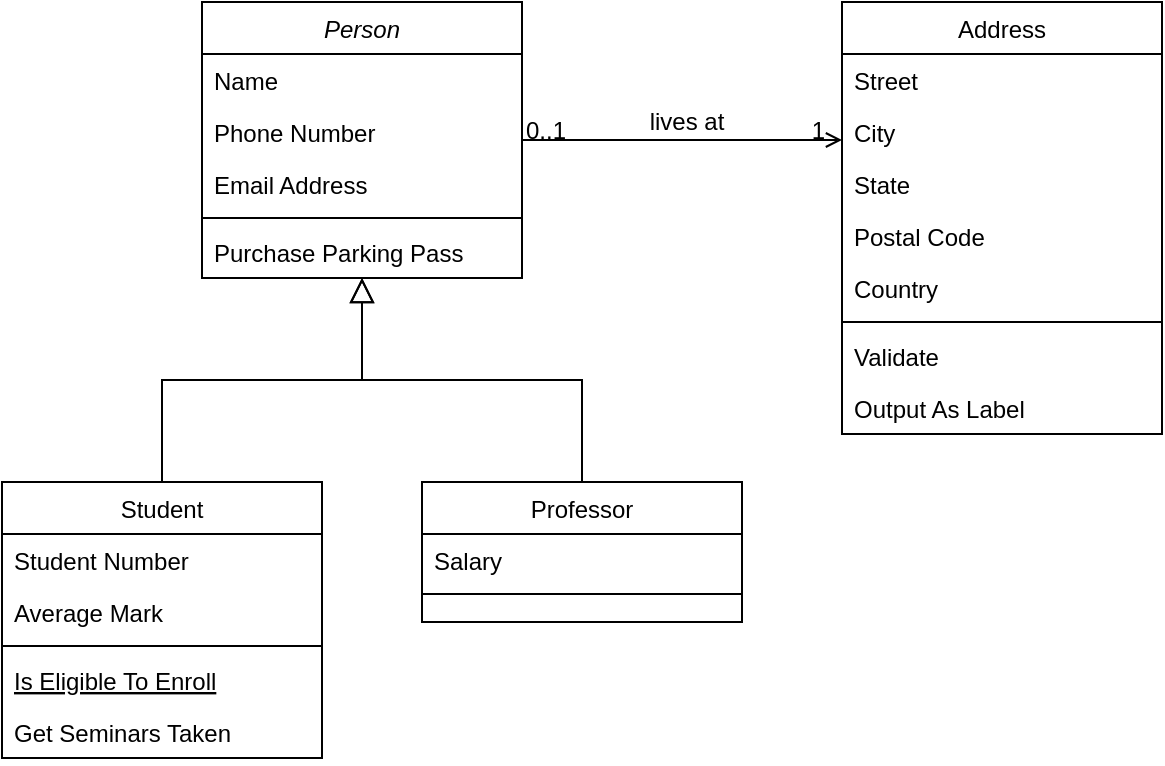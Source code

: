 <mxfile version="15.5.1" type="github"><diagram id="5zGxeqizgAzGq1J2nEJh" name="Page-1"><mxGraphModel dx="1038" dy="579" grid="1" gridSize="10" guides="1" tooltips="1" connect="1" arrows="1" fold="0" page="1" pageScale="1" pageWidth="826" pageHeight="1169" background="#ffffff" math="0" shadow="0"><root><mxCell id="0"/><mxCell id="1" parent="0"/><mxCell id="22" value="Person" style="swimlane;fontStyle=2;align=center;verticalAlign=top;childLayout=stackLayout;horizontal=1;startSize=26;horizontalStack=0;resizeParent=1;resizeLast=0;collapsible=1;marginBottom=0;swimlaneFillColor=#ffffff;rounded=0;shadow=0;strokeWidth=1;" parent="1" vertex="1"><mxGeometry x="210" y="190" width="160" height="138" as="geometry"/></mxCell><mxCell id="23" value="Name" style="text;strokeColor=none;fillColor=none;align=left;verticalAlign=top;spacingLeft=4;spacingRight=4;overflow=hidden;rotatable=0;points=[[0,0.5],[1,0.5]];portConstraint=eastwest;" parent="22" vertex="1"><mxGeometry y="26" width="160" height="26" as="geometry"/></mxCell><mxCell id="26" value="Phone Number" style="text;strokeColor=none;fillColor=none;align=left;verticalAlign=top;spacingLeft=4;spacingRight=4;overflow=hidden;rotatable=0;points=[[0,0.5],[1,0.5]];portConstraint=eastwest;rounded=0;shadow=0;html=0;" parent="22" vertex="1"><mxGeometry y="52" width="160" height="26" as="geometry"/></mxCell><mxCell id="27" value="Email Address" style="text;strokeColor=none;fillColor=none;align=left;verticalAlign=top;spacingLeft=4;spacingRight=4;overflow=hidden;rotatable=0;points=[[0,0.5],[1,0.5]];portConstraint=eastwest;rounded=0;shadow=0;html=0;" parent="22" vertex="1"><mxGeometry y="78" width="160" height="26" as="geometry"/></mxCell><mxCell id="24" value="" style="line;html=1;strokeWidth=1;fillColor=none;align=left;verticalAlign=middle;spacingTop=-1;spacingLeft=3;spacingRight=3;rotatable=0;labelPosition=right;points=[];portConstraint=eastwest;" parent="22" vertex="1"><mxGeometry y="104" width="160" height="8" as="geometry"/></mxCell><mxCell id="25" value="Purchase Parking Pass" style="text;strokeColor=none;fillColor=none;align=left;verticalAlign=top;spacingLeft=4;spacingRight=4;overflow=hidden;rotatable=0;points=[[0,0.5],[1,0.5]];portConstraint=eastwest;" parent="22" vertex="1"><mxGeometry y="112" width="160" height="26" as="geometry"/></mxCell><mxCell id="28" value="Student" style="swimlane;fontStyle=0;align=center;verticalAlign=top;childLayout=stackLayout;horizontal=1;startSize=26;horizontalStack=0;resizeParent=1;resizeLast=0;collapsible=1;marginBottom=0;swimlaneFillColor=#ffffff;rounded=0;shadow=0;strokeWidth=1;" parent="1" vertex="1"><mxGeometry x="110" y="430" width="160" height="138" as="geometry"/></mxCell><mxCell id="29" value="Student Number" style="text;strokeColor=none;fillColor=none;align=left;verticalAlign=top;spacingLeft=4;spacingRight=4;overflow=hidden;rotatable=0;points=[[0,0.5],[1,0.5]];portConstraint=eastwest;" parent="28" vertex="1"><mxGeometry y="26" width="160" height="26" as="geometry"/></mxCell><mxCell id="30" value="Average Mark" style="text;strokeColor=none;fillColor=none;align=left;verticalAlign=top;spacingLeft=4;spacingRight=4;overflow=hidden;rotatable=0;points=[[0,0.5],[1,0.5]];portConstraint=eastwest;rounded=0;shadow=0;html=0;" parent="28" vertex="1"><mxGeometry y="52" width="160" height="26" as="geometry"/></mxCell><mxCell id="32" value="" style="line;html=1;strokeWidth=1;fillColor=none;align=left;verticalAlign=middle;spacingTop=-1;spacingLeft=3;spacingRight=3;rotatable=0;labelPosition=right;points=[];portConstraint=eastwest;" parent="28" vertex="1"><mxGeometry y="78" width="160" height="8" as="geometry"/></mxCell><mxCell id="33" value="Is Eligible To Enroll" style="text;strokeColor=none;fillColor=none;align=left;verticalAlign=top;spacingLeft=4;spacingRight=4;overflow=hidden;rotatable=0;points=[[0,0.5],[1,0.5]];portConstraint=eastwest;fontStyle=4" parent="28" vertex="1"><mxGeometry y="86" width="160" height="26" as="geometry"/></mxCell><mxCell id="34" value="Get Seminars Taken" style="text;strokeColor=none;fillColor=none;align=left;verticalAlign=top;spacingLeft=4;spacingRight=4;overflow=hidden;rotatable=0;points=[[0,0.5],[1,0.5]];portConstraint=eastwest;" parent="28" vertex="1"><mxGeometry y="112" width="160" height="26" as="geometry"/></mxCell><mxCell id="35" value="" style="endArrow=block;endSize=10;endFill=0;shadow=0;strokeWidth=1;edgeStyle=orthogonalEdgeStyle;rounded=0;" parent="1" source="28" target="22" edge="1"><mxGeometry width="160" relative="1" as="geometry"><mxPoint x="190" y="270" as="sourcePoint"/><mxPoint x="190" y="270" as="targetPoint"/><Array as="points"><mxPoint x="190" y="379"/><mxPoint x="290" y="379"/></Array></mxGeometry></mxCell><mxCell id="36" value="Professor" style="swimlane;fontStyle=0;align=center;verticalAlign=top;childLayout=stackLayout;horizontal=1;startSize=26;horizontalStack=0;resizeParent=1;resizeLast=0;collapsible=1;marginBottom=0;swimlaneFillColor=#ffffff;rounded=0;shadow=0;strokeWidth=1;" parent="1" vertex="1"><mxGeometry x="320" y="430" width="160" height="70" as="geometry"/></mxCell><mxCell id="37" value="Salary" style="text;strokeColor=none;fillColor=none;align=left;verticalAlign=top;spacingLeft=4;spacingRight=4;overflow=hidden;rotatable=0;points=[[0,0.5],[1,0.5]];portConstraint=eastwest;" parent="36" vertex="1"><mxGeometry y="26" width="160" height="26" as="geometry"/></mxCell><mxCell id="39" value="" style="line;html=1;strokeWidth=1;fillColor=none;align=left;verticalAlign=middle;spacingTop=-1;spacingLeft=3;spacingRight=3;rotatable=0;labelPosition=right;points=[];portConstraint=eastwest;" parent="36" vertex="1"><mxGeometry y="52" width="160" height="8" as="geometry"/></mxCell><mxCell id="42" value="" style="endArrow=block;endSize=10;endFill=0;shadow=0;strokeWidth=1;edgeStyle=orthogonalEdgeStyle;rounded=0;" parent="1" source="36" target="22" edge="1"><mxGeometry width="160" relative="1" as="geometry"><mxPoint x="200" y="440" as="sourcePoint"/><mxPoint x="300" y="338" as="targetPoint"/></mxGeometry></mxCell><mxCell id="43" value="Address" style="swimlane;fontStyle=0;align=center;verticalAlign=top;childLayout=stackLayout;horizontal=1;startSize=26;horizontalStack=0;resizeParent=1;resizeLast=0;collapsible=1;marginBottom=0;swimlaneFillColor=#ffffff;rounded=0;shadow=0;strokeWidth=1;" parent="1" vertex="1"><mxGeometry x="530" y="190" width="160" height="216" as="geometry"/></mxCell><mxCell id="44" value="Street" style="text;strokeColor=none;fillColor=none;align=left;verticalAlign=top;spacingLeft=4;spacingRight=4;overflow=hidden;rotatable=0;points=[[0,0.5],[1,0.5]];portConstraint=eastwest;" parent="43" vertex="1"><mxGeometry y="26" width="160" height="26" as="geometry"/></mxCell><mxCell id="45" value="City" style="text;strokeColor=none;fillColor=none;align=left;verticalAlign=top;spacingLeft=4;spacingRight=4;overflow=hidden;rotatable=0;points=[[0,0.5],[1,0.5]];portConstraint=eastwest;rounded=0;shadow=0;html=0;" parent="43" vertex="1"><mxGeometry y="52" width="160" height="26" as="geometry"/></mxCell><mxCell id="46" value="State" style="text;strokeColor=none;fillColor=none;align=left;verticalAlign=top;spacingLeft=4;spacingRight=4;overflow=hidden;rotatable=0;points=[[0,0.5],[1,0.5]];portConstraint=eastwest;rounded=0;shadow=0;html=0;" parent="43" vertex="1"><mxGeometry y="78" width="160" height="26" as="geometry"/></mxCell><mxCell id="49" value="Postal Code" style="text;strokeColor=none;fillColor=none;align=left;verticalAlign=top;spacingLeft=4;spacingRight=4;overflow=hidden;rotatable=0;points=[[0,0.5],[1,0.5]];portConstraint=eastwest;rounded=0;shadow=0;html=0;" parent="43" vertex="1"><mxGeometry y="104" width="160" height="26" as="geometry"/></mxCell><mxCell id="50" value="Country" style="text;strokeColor=none;fillColor=none;align=left;verticalAlign=top;spacingLeft=4;spacingRight=4;overflow=hidden;rotatable=0;points=[[0,0.5],[1,0.5]];portConstraint=eastwest;rounded=0;shadow=0;html=0;" parent="43" vertex="1"><mxGeometry y="130" width="160" height="26" as="geometry"/></mxCell><mxCell id="47" value="" style="line;html=1;strokeWidth=1;fillColor=none;align=left;verticalAlign=middle;spacingTop=-1;spacingLeft=3;spacingRight=3;rotatable=0;labelPosition=right;points=[];portConstraint=eastwest;" parent="43" vertex="1"><mxGeometry y="156" width="160" height="8" as="geometry"/></mxCell><mxCell id="48" value="Validate" style="text;strokeColor=none;fillColor=none;align=left;verticalAlign=top;spacingLeft=4;spacingRight=4;overflow=hidden;rotatable=0;points=[[0,0.5],[1,0.5]];portConstraint=eastwest;" parent="43" vertex="1"><mxGeometry y="164" width="160" height="26" as="geometry"/></mxCell><mxCell id="51" value="Output As Label" style="text;strokeColor=none;fillColor=none;align=left;verticalAlign=top;spacingLeft=4;spacingRight=4;overflow=hidden;rotatable=0;points=[[0,0.5],[1,0.5]];portConstraint=eastwest;" parent="43" vertex="1"><mxGeometry y="190" width="160" height="26" as="geometry"/></mxCell><mxCell id="52" value="" style="endArrow=open;edgeStyle=orthogonalEdgeStyle;shadow=0;strokeWidth=1;strokeColor=#000000;rounded=0;endFill=1;" parent="1" edge="1"><mxGeometry x="0.5" y="41" relative="1" as="geometry"><mxPoint x="370" y="259" as="sourcePoint"/><mxPoint x="530" y="259" as="targetPoint"/><Array as="points"><mxPoint x="490" y="259"/><mxPoint x="490" y="259"/></Array><mxPoint x="-40" y="32" as="offset"/></mxGeometry></mxCell><mxCell id="53" value="0..1" style="resizable=0;align=left;verticalAlign=bottom;labelBackgroundColor=none;fontSize=12;" parent="52" connectable="0" vertex="1"><mxGeometry x="-1" relative="1" as="geometry"><mxPoint y="4" as="offset"/></mxGeometry></mxCell><mxCell id="54" value="1" style="resizable=0;align=right;verticalAlign=bottom;labelBackgroundColor=none;fontSize=12;" parent="52" connectable="0" vertex="1"><mxGeometry x="1" relative="1" as="geometry"><mxPoint x="-7" y="4" as="offset"/></mxGeometry></mxCell><mxCell id="57" value="lives at" style="text;html=1;resizable=0;points=[];;align=center;verticalAlign=middle;labelBackgroundColor=none;rounded=0;shadow=0;strokeWidth=1;fontSize=12;" parent="52" vertex="1" connectable="0"><mxGeometry x="0.5" y="49" relative="1" as="geometry"><mxPoint x="-38" y="40" as="offset"/></mxGeometry></mxCell></root></mxGraphModel></diagram></mxfile>